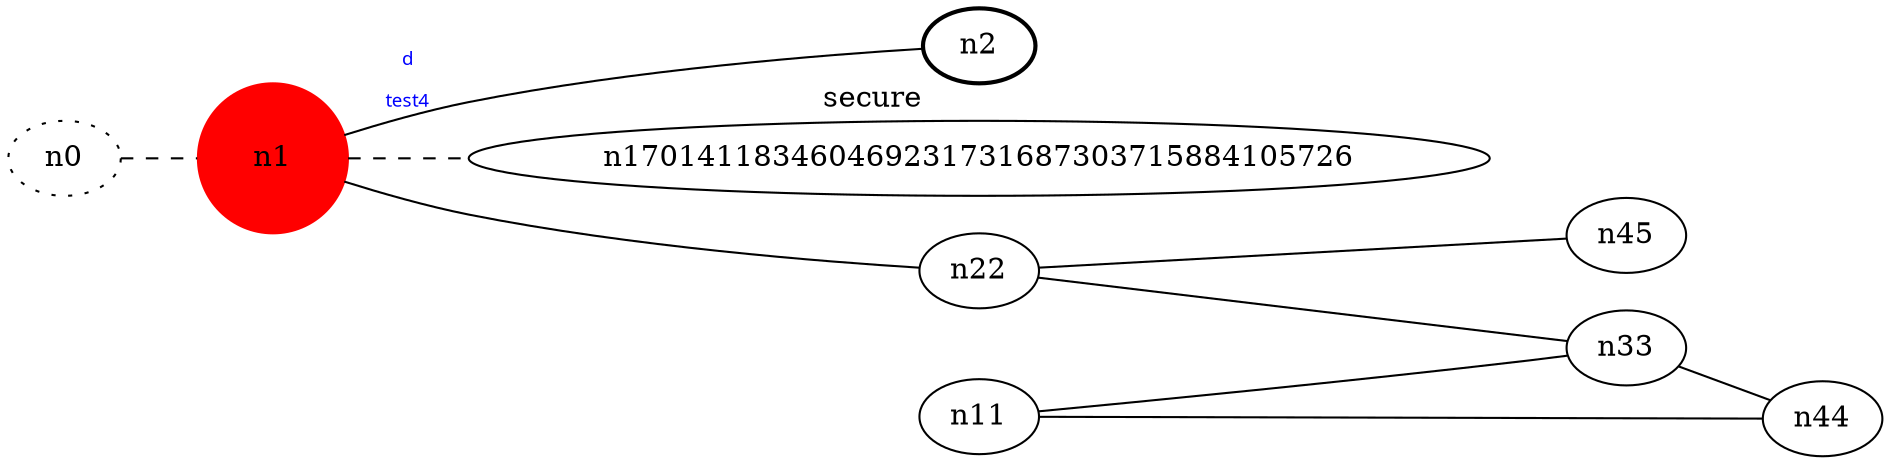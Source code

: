 graph test4 {
	rankdir=LR;
	fontcolor=blue; /* c0; c1; c0 -- c1 */
	n0 [style=dotted, fillcolor="#123456"]; // c2; c3; c2 -- c3
	n1 [height=1, width=1, color=red, style=filled];
	n2 [style=bold, xlabel="secure"];
	n0 -- n1 -- n170141183460469231731687303715884105726[style=dashed];
	n1 -- n2 [fontname="comic sans", label="d\n\l\G", fontcolor=blue, fontsize=9];
	n1 -- n22;
	n11 -- n33;
	n11 -- n44;
	n22 -- n33;
	n22 -- n45;
	n33 -- n44;
}
